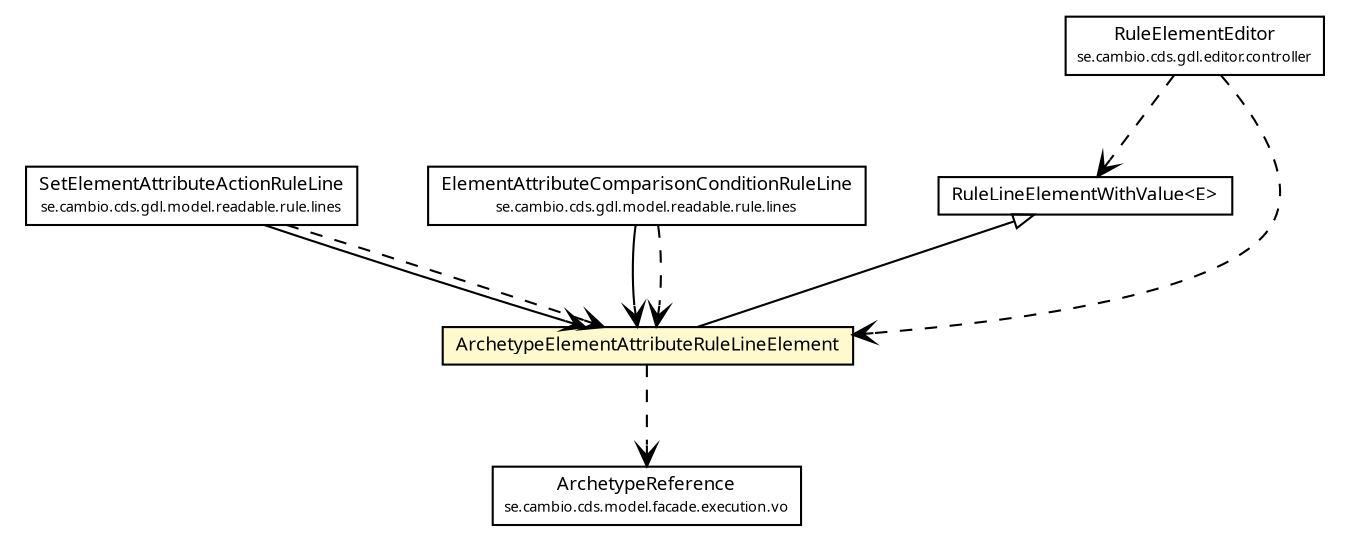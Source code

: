 #!/usr/local/bin/dot
#
# Class diagram 
# Generated by UMLGraph version R5_6 (http://www.umlgraph.org/)
#

digraph G {
	edge [fontname="Trebuchet MS",fontsize=10,labelfontname="Trebuchet MS",labelfontsize=10];
	node [fontname="Trebuchet MS",fontsize=10,shape=plaintext];
	nodesep=0.25;
	ranksep=0.5;
	// se.cambio.cds.model.facade.execution.vo.ArchetypeReference
	c77079 [label=<<table title="se.cambio.cds.model.facade.execution.vo.ArchetypeReference" border="0" cellborder="1" cellspacing="0" cellpadding="2" port="p" href="../../../../../../model/facade/execution/vo/ArchetypeReference.html">
		<tr><td><table border="0" cellspacing="0" cellpadding="1">
<tr><td align="center" balign="center"><font face="Trebuchet MS"> ArchetypeReference </font></td></tr>
<tr><td align="center" balign="center"><font face="Trebuchet MS" point-size="7.0"> se.cambio.cds.model.facade.execution.vo </font></td></tr>
		</table></td></tr>
		</table>>, URL="../../../../../../model/facade/execution/vo/ArchetypeReference.html", fontname="Trebuchet MS", fontcolor="black", fontsize=9.0];
	// se.cambio.cds.gdl.model.readable.rule.lines.SetElementAttributeActionRuleLine
	c77093 [label=<<table title="se.cambio.cds.gdl.model.readable.rule.lines.SetElementAttributeActionRuleLine" border="0" cellborder="1" cellspacing="0" cellpadding="2" port="p" href="../SetElementAttributeActionRuleLine.html">
		<tr><td><table border="0" cellspacing="0" cellpadding="1">
<tr><td align="center" balign="center"><font face="Trebuchet MS"> SetElementAttributeActionRuleLine </font></td></tr>
<tr><td align="center" balign="center"><font face="Trebuchet MS" point-size="7.0"> se.cambio.cds.gdl.model.readable.rule.lines </font></td></tr>
		</table></td></tr>
		</table>>, URL="../SetElementAttributeActionRuleLine.html", fontname="Trebuchet MS", fontcolor="black", fontsize=9.0];
	// se.cambio.cds.gdl.model.readable.rule.lines.ElementAttributeComparisonConditionRuleLine
	c77102 [label=<<table title="se.cambio.cds.gdl.model.readable.rule.lines.ElementAttributeComparisonConditionRuleLine" border="0" cellborder="1" cellspacing="0" cellpadding="2" port="p" href="../ElementAttributeComparisonConditionRuleLine.html">
		<tr><td><table border="0" cellspacing="0" cellpadding="1">
<tr><td align="center" balign="center"><font face="Trebuchet MS"> ElementAttributeComparisonConditionRuleLine </font></td></tr>
<tr><td align="center" balign="center"><font face="Trebuchet MS" point-size="7.0"> se.cambio.cds.gdl.model.readable.rule.lines </font></td></tr>
		</table></td></tr>
		</table>>, URL="../ElementAttributeComparisonConditionRuleLine.html", fontname="Trebuchet MS", fontcolor="black", fontsize=9.0];
	// se.cambio.cds.gdl.model.readable.rule.lines.elements.RuleLineElementWithValue<E>
	c77110 [label=<<table title="se.cambio.cds.gdl.model.readable.rule.lines.elements.RuleLineElementWithValue" border="0" cellborder="1" cellspacing="0" cellpadding="2" port="p" href="./RuleLineElementWithValue.html">
		<tr><td><table border="0" cellspacing="0" cellpadding="1">
<tr><td align="center" balign="center"><font face="Trebuchet MS"> RuleLineElementWithValue&lt;E&gt; </font></td></tr>
		</table></td></tr>
		</table>>, URL="./RuleLineElementWithValue.html", fontname="Trebuchet MS", fontcolor="black", fontsize=9.0];
	// se.cambio.cds.gdl.model.readable.rule.lines.elements.ArchetypeElementAttributeRuleLineElement
	c77127 [label=<<table title="se.cambio.cds.gdl.model.readable.rule.lines.elements.ArchetypeElementAttributeRuleLineElement" border="0" cellborder="1" cellspacing="0" cellpadding="2" port="p" bgcolor="lemonChiffon" href="./ArchetypeElementAttributeRuleLineElement.html">
		<tr><td><table border="0" cellspacing="0" cellpadding="1">
<tr><td align="center" balign="center"><font face="Trebuchet MS"> ArchetypeElementAttributeRuleLineElement </font></td></tr>
		</table></td></tr>
		</table>>, URL="./ArchetypeElementAttributeRuleLineElement.html", fontname="Trebuchet MS", fontcolor="black", fontsize=9.0];
	// se.cambio.cds.gdl.editor.controller.RuleElementEditor
	c77255 [label=<<table title="se.cambio.cds.gdl.editor.controller.RuleElementEditor" border="0" cellborder="1" cellspacing="0" cellpadding="2" port="p" href="../../../../../editor/controller/RuleElementEditor.html">
		<tr><td><table border="0" cellspacing="0" cellpadding="1">
<tr><td align="center" balign="center"><font face="Trebuchet MS"> RuleElementEditor </font></td></tr>
<tr><td align="center" balign="center"><font face="Trebuchet MS" point-size="7.0"> se.cambio.cds.gdl.editor.controller </font></td></tr>
		</table></td></tr>
		</table>>, URL="../../../../../editor/controller/RuleElementEditor.html", fontname="Trebuchet MS", fontcolor="black", fontsize=9.0];
	//se.cambio.cds.gdl.model.readable.rule.lines.elements.ArchetypeElementAttributeRuleLineElement extends se.cambio.cds.gdl.model.readable.rule.lines.elements.RuleLineElementWithValue<se.cambio.cds.gdl.model.readable.rule.lines.elements.ArchetypeElementRuleLineElement>
	c77110:p -> c77127:p [dir=back,arrowtail=empty];
	// se.cambio.cds.gdl.model.readable.rule.lines.SetElementAttributeActionRuleLine NAVASSOC se.cambio.cds.gdl.model.readable.rule.lines.elements.ArchetypeElementAttributeRuleLineElement
	c77093:p -> c77127:p [taillabel="", label="", headlabel="", fontname="Trebuchet MS", fontcolor="black", fontsize=10.0, color="black", arrowhead=open];
	// se.cambio.cds.gdl.model.readable.rule.lines.ElementAttributeComparisonConditionRuleLine NAVASSOC se.cambio.cds.gdl.model.readable.rule.lines.elements.ArchetypeElementAttributeRuleLineElement
	c77102:p -> c77127:p [taillabel="", label="", headlabel="", fontname="Trebuchet MS", fontcolor="black", fontsize=10.0, color="black", arrowhead=open];
	// se.cambio.cds.gdl.model.readable.rule.lines.SetElementAttributeActionRuleLine DEPEND se.cambio.cds.gdl.model.readable.rule.lines.elements.ArchetypeElementAttributeRuleLineElement
	c77093:p -> c77127:p [taillabel="", label="", headlabel="", fontname="Trebuchet MS", fontcolor="black", fontsize=10.0, color="black", arrowhead=open, style=dashed];
	// se.cambio.cds.gdl.model.readable.rule.lines.ElementAttributeComparisonConditionRuleLine DEPEND se.cambio.cds.gdl.model.readable.rule.lines.elements.ArchetypeElementAttributeRuleLineElement
	c77102:p -> c77127:p [taillabel="", label="", headlabel="", fontname="Trebuchet MS", fontcolor="black", fontsize=10.0, color="black", arrowhead=open, style=dashed];
	// se.cambio.cds.gdl.model.readable.rule.lines.elements.ArchetypeElementAttributeRuleLineElement DEPEND se.cambio.cds.model.facade.execution.vo.ArchetypeReference
	c77127:p -> c77079:p [taillabel="", label="", headlabel="", fontname="Trebuchet MS", fontcolor="black", fontsize=10.0, color="black", arrowhead=open, style=dashed];
	// se.cambio.cds.gdl.editor.controller.RuleElementEditor DEPEND se.cambio.cds.gdl.model.readable.rule.lines.elements.ArchetypeElementAttributeRuleLineElement
	c77255:p -> c77127:p [taillabel="", label="", headlabel="", fontname="Trebuchet MS", fontcolor="black", fontsize=10.0, color="black", arrowhead=open, style=dashed];
	// se.cambio.cds.gdl.editor.controller.RuleElementEditor DEPEND se.cambio.cds.gdl.model.readable.rule.lines.elements.RuleLineElementWithValue<E>
	c77255:p -> c77110:p [taillabel="", label="", headlabel="", fontname="Trebuchet MS", fontcolor="black", fontsize=10.0, color="black", arrowhead=open, style=dashed];
}

